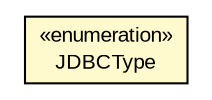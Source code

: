 #!/usr/local/bin/dot
#
# Class diagram 
# Generated by UMLGraph version R5_6-24-gf6e263 (http://www.umlgraph.org/)
#

digraph G {
	edge [fontname="arial",fontsize=10,labelfontname="arial",labelfontsize=10];
	node [fontname="arial",fontsize=10,shape=plaintext];
	nodesep=0.25;
	ranksep=0.5;
	// org.miloss.fgsms.tools.JDBCType
	c735204 [label=<<table title="org.miloss.fgsms.tools.JDBCType" border="0" cellborder="1" cellspacing="0" cellpadding="2" port="p" bgcolor="lemonChiffon" href="./JDBCType.html">
		<tr><td><table border="0" cellspacing="0" cellpadding="1">
<tr><td align="center" balign="center"> &#171;enumeration&#187; </td></tr>
<tr><td align="center" balign="center"> JDBCType </td></tr>
		</table></td></tr>
		</table>>, URL="./JDBCType.html", fontname="arial", fontcolor="black", fontsize=10.0];
}

